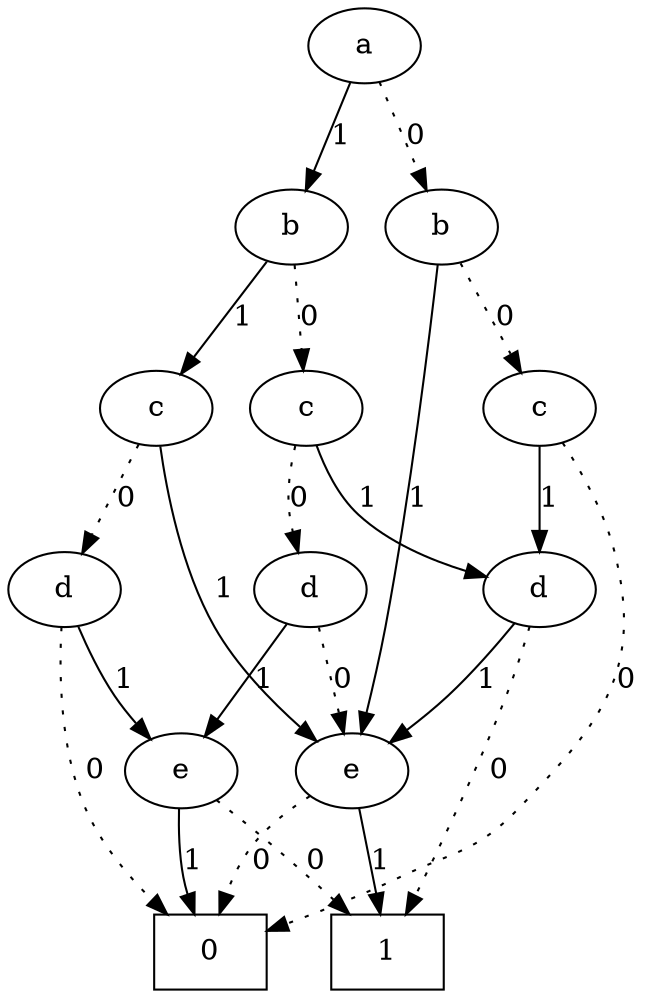 digraph ROBDD {
	{rank=same 1}
	{rank=same 2}
	{rank=same 3}
	{rank=same 4}
	{rank=same 6}
	{rank=same 7}
	{rank=same 9}
	{rank=same 12}
	{rank=same 14}
	{rank=same 19}
	{rank=same 25}

	0 [label="0", shape=box];
	1 [label="a"];
	2 [label="b"];
	3 [label="b"];
	4 [label="c"];
	6 [label="c"];
	7 [label="c"];
	9 [label="d"];
	12 [label="d"];
	14 [label="d"];
	19 [label="e"];
	25 [label="e"];
	32 [label="1", shape=box];

	1 -> 2 [label="0", style=dotted]
	1 -> 3 [label="1", style=solid]
	2 -> 4 [label="0", style=dotted]
	2 -> 19 [label="1", style=solid]
	3 -> 6 [label="0", style=dotted]
	3 -> 7 [label="1", style=solid]
	4 -> 0 [label="0", style=dotted]
	4 -> 9 [label="1", style=solid]
	6 -> 12 [label="0", style=dotted]
	6 -> 9 [label="1", style=solid]
	7 -> 14 [label="0", style=dotted]
	7 -> 19 [label="1", style=solid]
	9 -> 32 [label="0", style=dotted]
	9 -> 19 [label="1", style=solid]
	12 -> 19 [label="0", style=dotted]
	12 -> 25 [label="1", style=solid]
	14 -> 0 [label="0", style=dotted]
	14 -> 25 [label="1", style=solid]
	19 -> 0 [label="0", style=dotted]
	19 -> 32 [label="1", style=solid]
	25 -> 32 [label="0", style=dotted]
	25 -> 0 [label="1", style=solid]
}